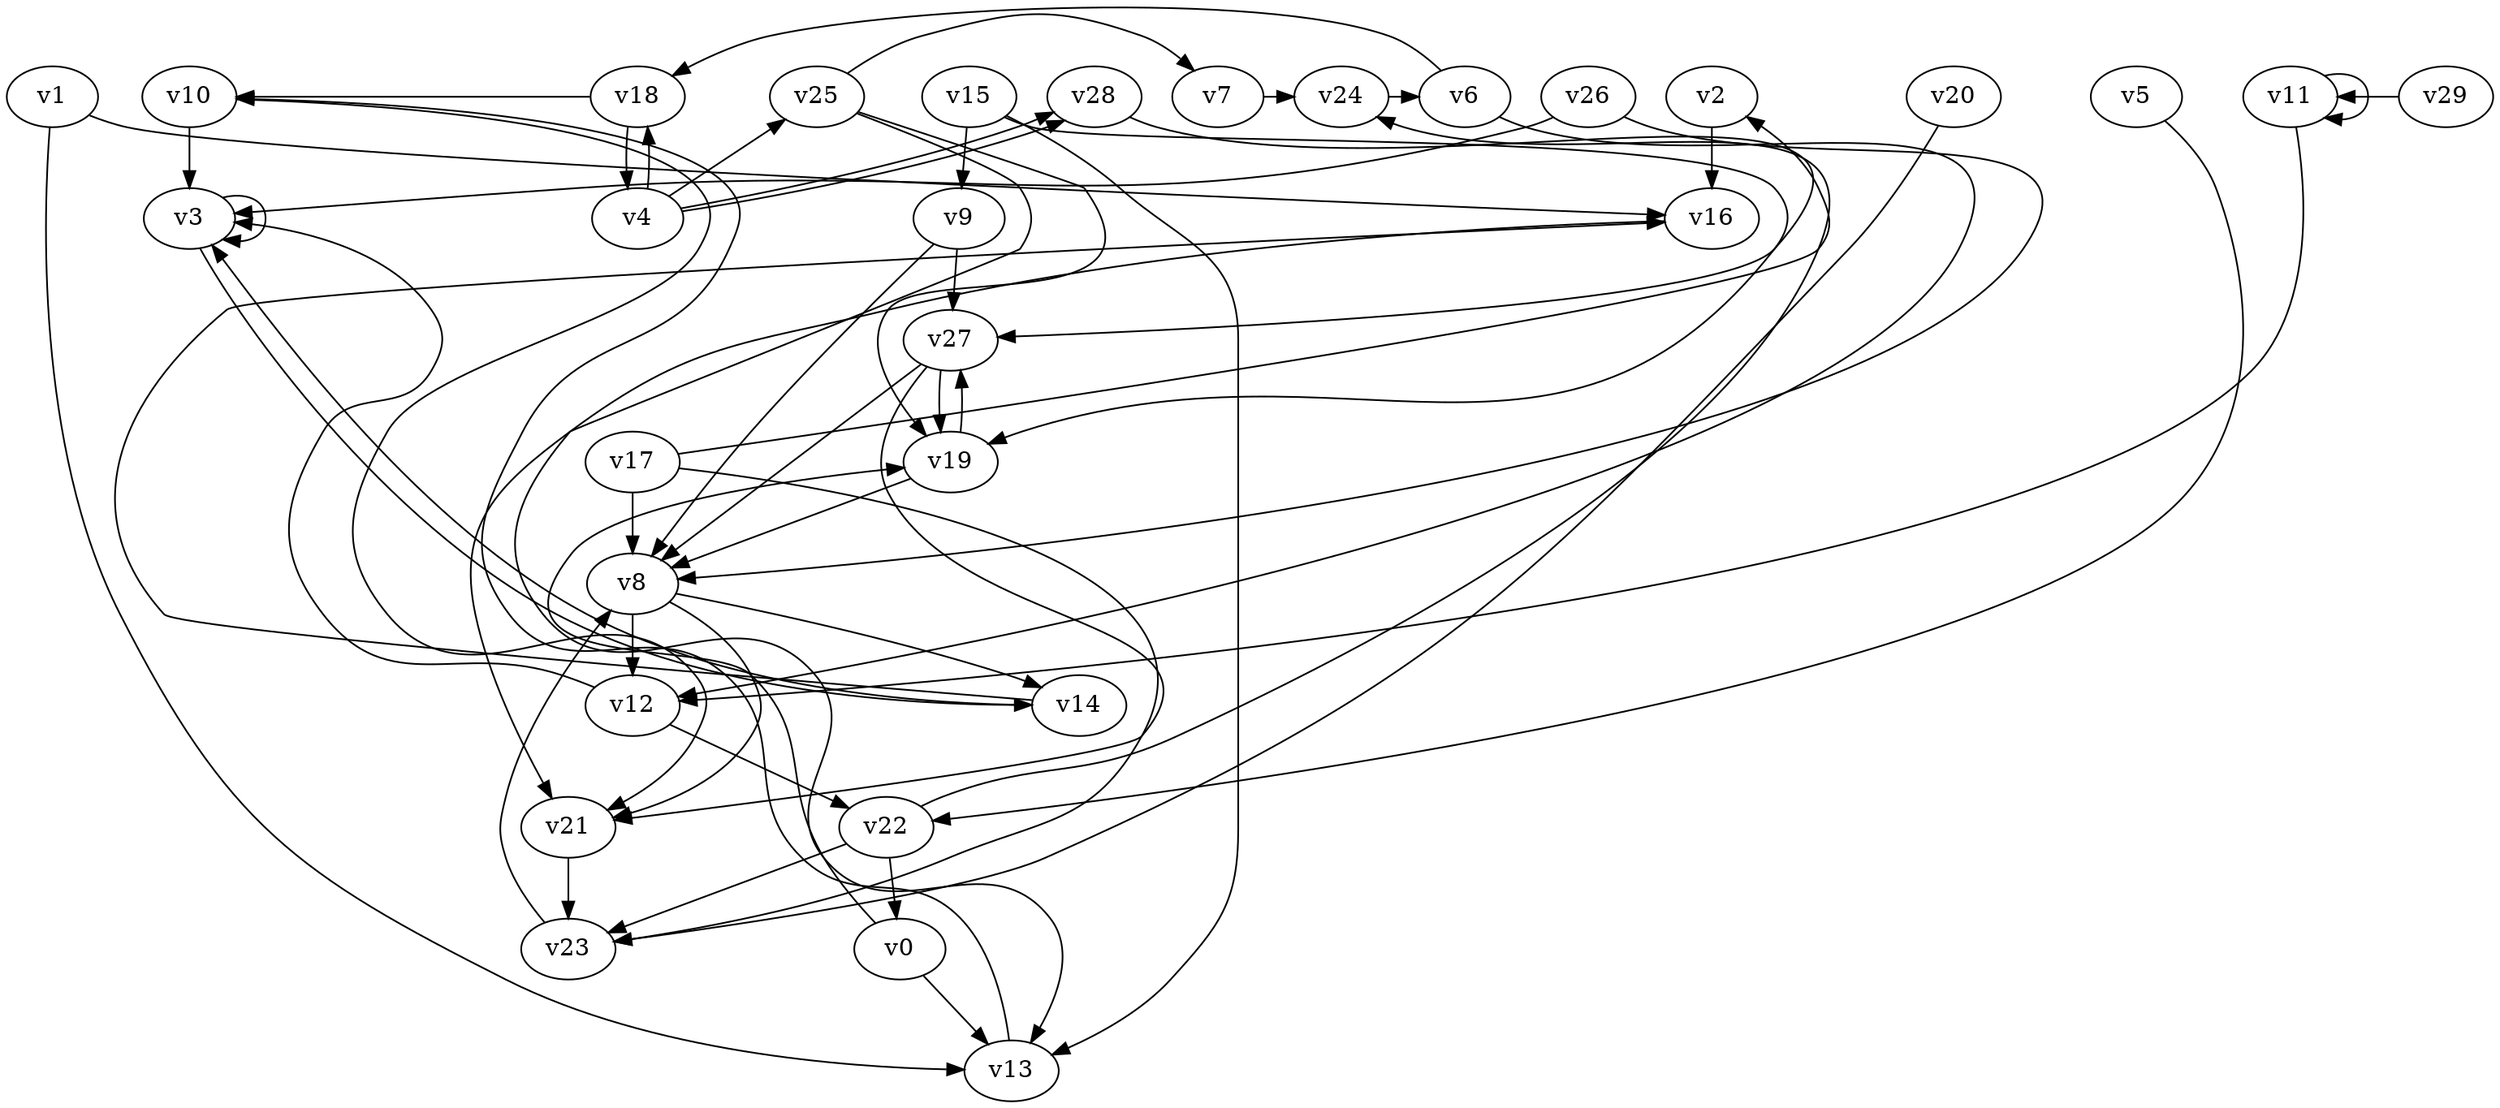 // Benchmark game 33 - 30 vertices
digraph G {
    v0 [name="v0", player=1];
    v1 [name="v1", player=1];
    v2 [name="v2", player=1];
    v3 [name="v3", player=0];
    v4 [name="v4", player=0];
    v5 [name="v5", player=1];
    v6 [name="v6", player=1];
    v7 [name="v7", player=0];
    v8 [name="v8", player=0];
    v9 [name="v9", player=1];
    v10 [name="v10", player=0];
    v11 [name="v11", player=0, target=1];
    v12 [name="v12", player=0];
    v13 [name="v13", player=0];
    v14 [name="v14", player=0];
    v15 [name="v15", player=1];
    v16 [name="v16", player=0];
    v17 [name="v17", player=0, target=1];
    v18 [name="v18", player=0, target=1];
    v19 [name="v19", player=0];
    v20 [name="v20", player=1];
    v21 [name="v21", player=1];
    v22 [name="v22", player=1];
    v23 [name="v23", player=1];
    v24 [name="v24", player=1];
    v25 [name="v25", player=0];
    v26 [name="v26", player=0, target=1];
    v27 [name="v27", player=0];
    v28 [name="v28", player=0];
    v29 [name="v29", player=1, target=1];

    v0 -> v19 [constraint="(time % 3 == 0) || (time % 4 == 0)"];
    v1 -> v13 [constraint="time % 6 == 0"];
    v2 -> v16;
    v3 -> v3 [constraint="time >= 5"];
    v4 -> v28 [constraint="time % 6 == 2"];
    v5 -> v22 [constraint="time == 12"];
    v6 -> v18 [constraint="time == 7"];
    v7 -> v24 [constraint="time == 14"];
    v8 -> v21 [constraint="time == 18"];
    v9 -> v27;
    v10 -> v3;
    v11 -> v12 [constraint="time % 3 == 2"];
    v12 -> v22;
    v13 -> v10 [constraint="time == 11"];
    v14 -> v16 [constraint="time % 4 == 1"];
    v15 -> v9;
    v16 -> v21 [constraint="time >= 6"];
    v17 -> v2 [constraint="time % 3 == 1"];
    v18 -> v10 [constraint="time == 18"];
    v19 -> v8;
    v20 -> v23 [constraint="time % 3 == 1"];
    v21 -> v23;
    v22 -> v23;
    v23 -> v8;
    v24 -> v6 [constraint="time >= 14"];
    v25 -> v19 [constraint="time == 3"];
    v26 -> v3 [constraint="time <= 20"];
    v27 -> v19;
    v28 -> v27 [constraint="time % 2 == 1"];
    v29 -> v11 [constraint="time % 5 == 4"];
    v27 -> v8 [constraint="time == 16"];
    v8 -> v12;
    v18 -> v4;
    v25 -> v13 [constraint="time == 17"];
    v1 -> v16 [constraint="time == 5"];
    v14 -> v3 [constraint="time % 5 == 2"];
    v22 -> v0;
    v6 -> v12 [constraint="time % 4 == 2"];
    v19 -> v27;
    v17 -> v8;
    v15 -> v19 [constraint="time == 5"];
    v15 -> v13;
    v22 -> v24 [constraint="time == 12"];
    v8 -> v14;
    v4 -> v18 [constraint="time % 2 == 1"];
    v25 -> v7 [constraint="time % 5 == 1"];
    v4 -> v25 [constraint="(time % 2 == 0) || (time % 4 == 1)"];
    v4 -> v28 [constraint="time >= 9"];
    v17 -> v23 [constraint="time == 15"];
    v9 -> v8 [constraint="time % 6 == 0"];
    v12 -> v3 [constraint="time % 2 == 0"];
    v26 -> v8 [constraint="time == 20"];
    v3 -> v14 [constraint="time >= 5"];
    v11 -> v11 [constraint="time % 4 == 2"];
    v0 -> v13;
    v27 -> v21 [constraint="(time % 4 == 0) || (time % 4 == 1)"];
    v10 -> v21 [constraint="time % 5 == 0"];
}
